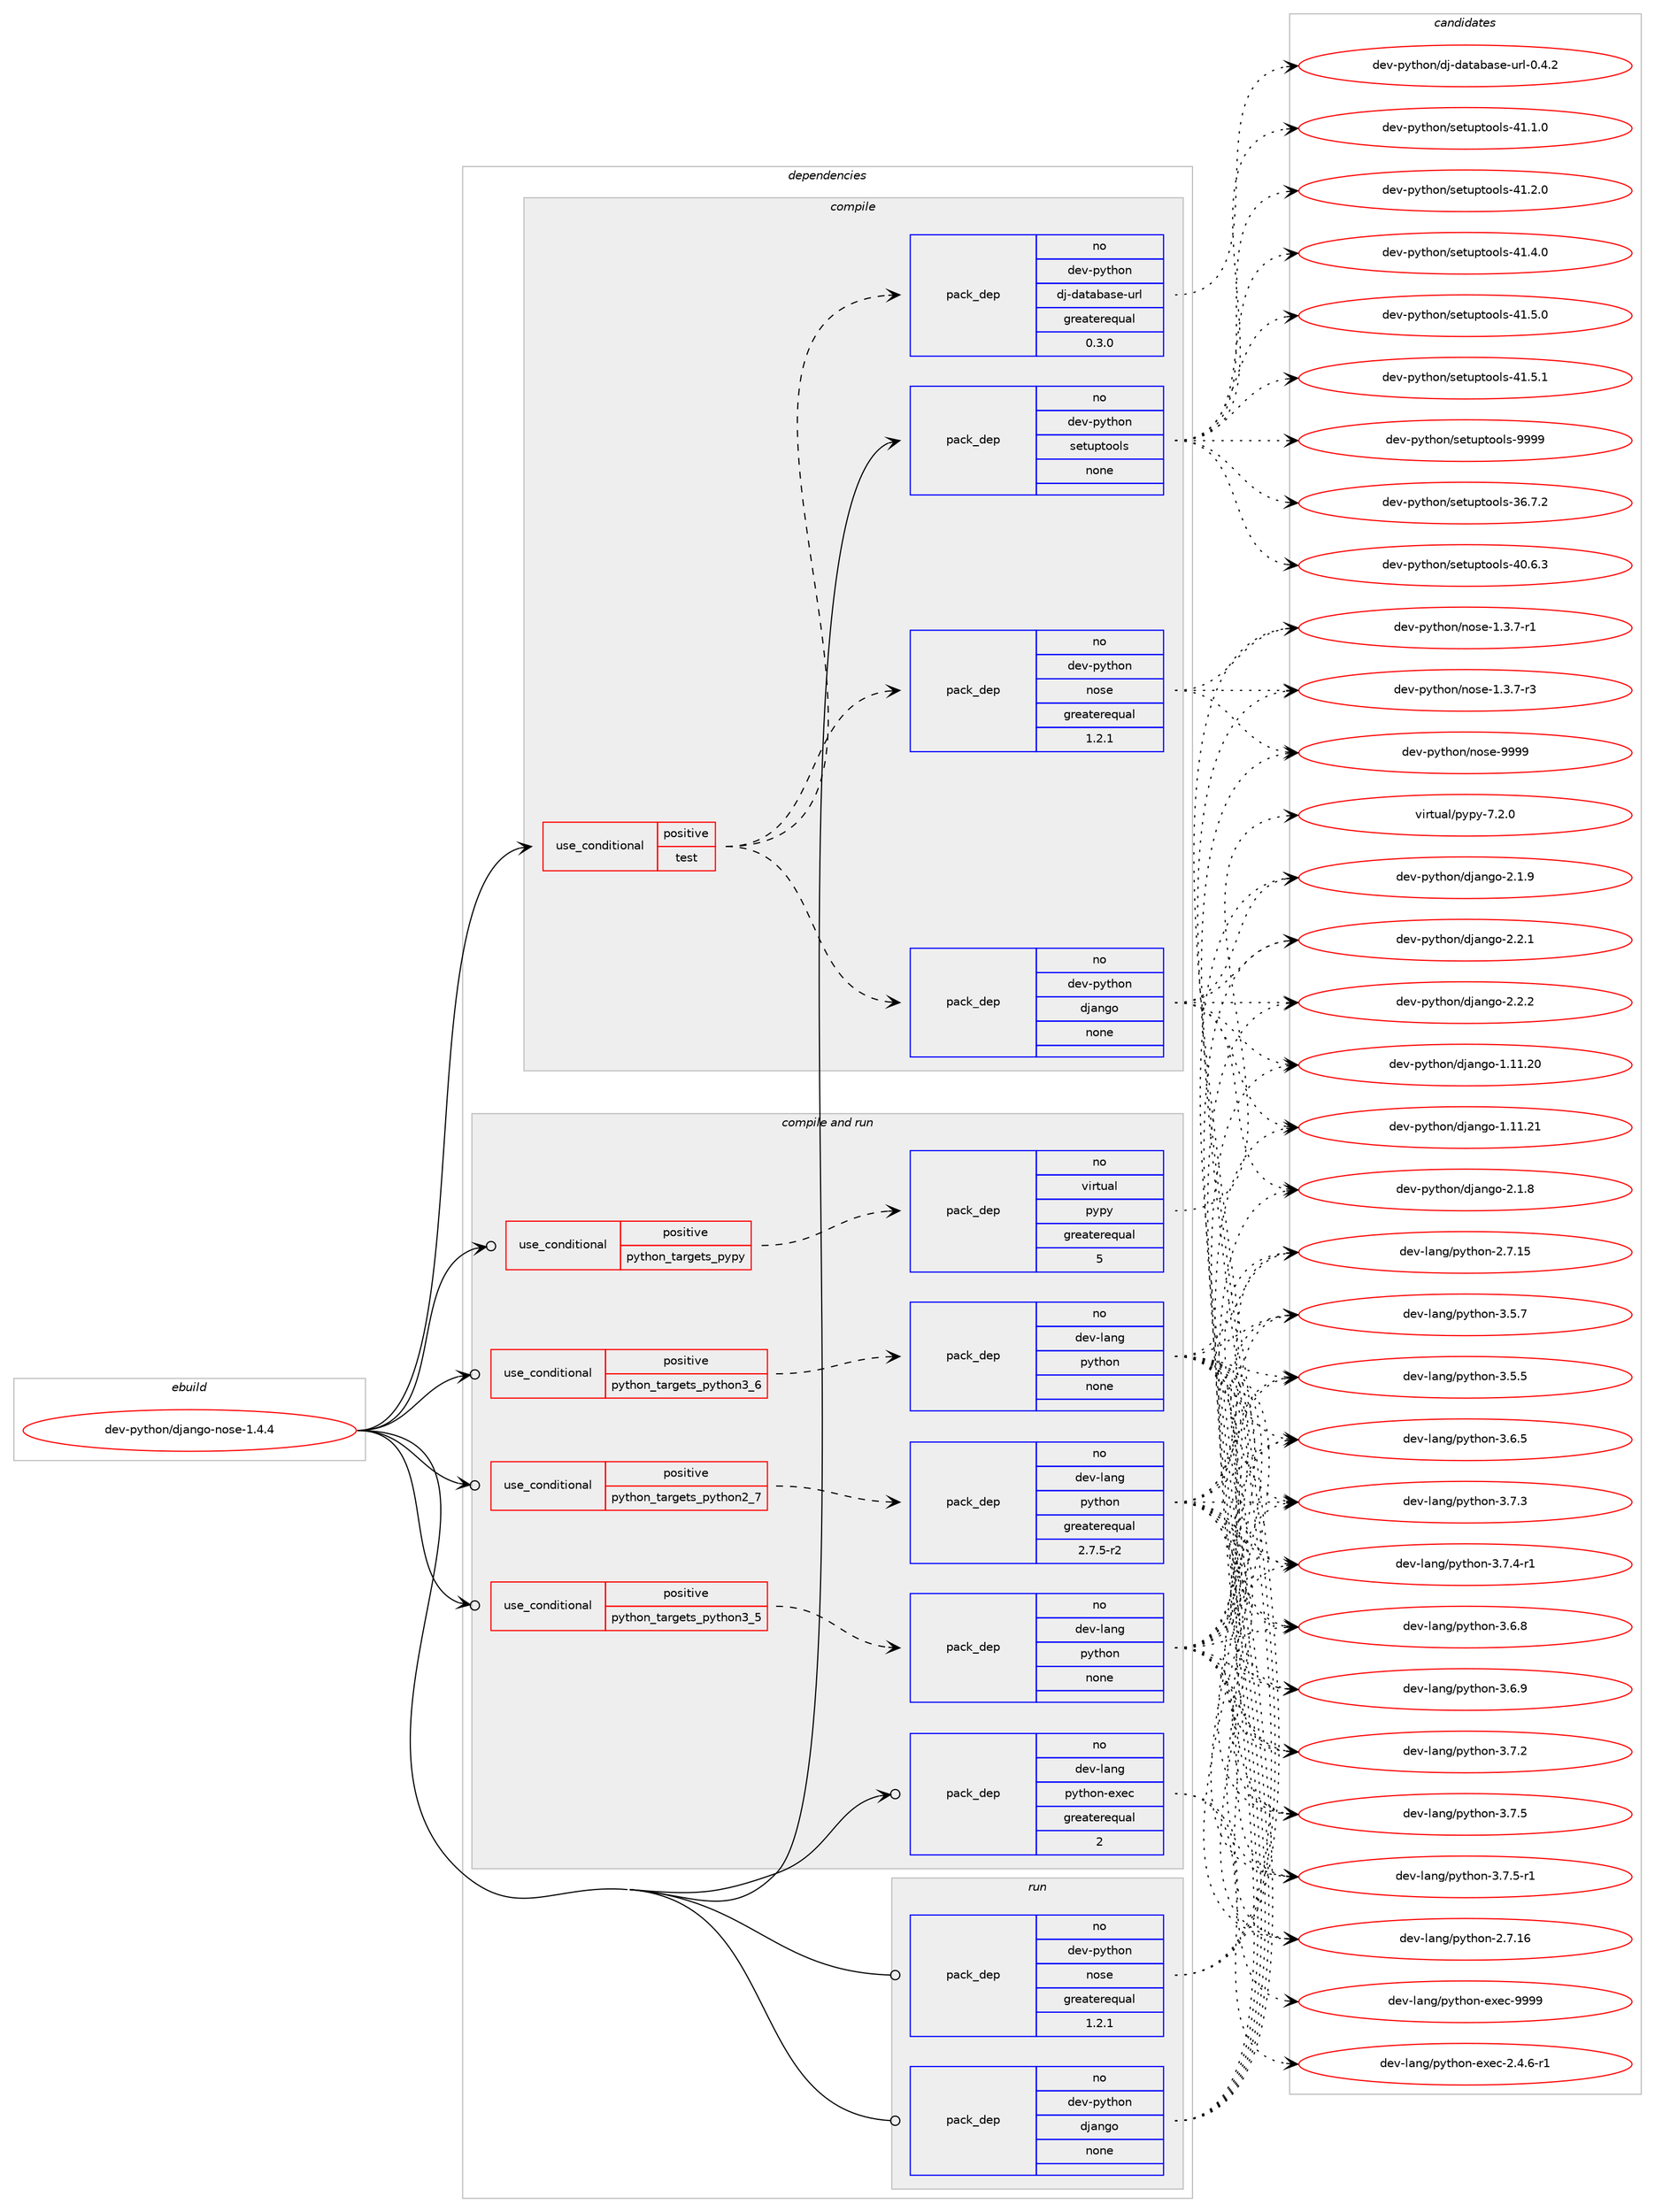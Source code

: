 digraph prolog {

# *************
# Graph options
# *************

newrank=true;
concentrate=true;
compound=true;
graph [rankdir=LR,fontname=Helvetica,fontsize=10,ranksep=1.5];#, ranksep=2.5, nodesep=0.2];
edge  [arrowhead=vee];
node  [fontname=Helvetica,fontsize=10];

# **********
# The ebuild
# **********

subgraph cluster_leftcol {
color=gray;
rank=same;
label=<<i>ebuild</i>>;
id [label="dev-python/django-nose-1.4.4", color=red, width=4, href="../dev-python/django-nose-1.4.4.svg"];
}

# ****************
# The dependencies
# ****************

subgraph cluster_midcol {
color=gray;
label=<<i>dependencies</i>>;
subgraph cluster_compile {
fillcolor="#eeeeee";
style=filled;
label=<<i>compile</i>>;
subgraph cond138559 {
dependency601986 [label=<<TABLE BORDER="0" CELLBORDER="1" CELLSPACING="0" CELLPADDING="4"><TR><TD ROWSPAN="3" CELLPADDING="10">use_conditional</TD></TR><TR><TD>positive</TD></TR><TR><TD>test</TD></TR></TABLE>>, shape=none, color=red];
subgraph pack451633 {
dependency601987 [label=<<TABLE BORDER="0" CELLBORDER="1" CELLSPACING="0" CELLPADDING="4" WIDTH="220"><TR><TD ROWSPAN="6" CELLPADDING="30">pack_dep</TD></TR><TR><TD WIDTH="110">no</TD></TR><TR><TD>dev-python</TD></TR><TR><TD>nose</TD></TR><TR><TD>greaterequal</TD></TR><TR><TD>1.2.1</TD></TR></TABLE>>, shape=none, color=blue];
}
dependency601986:e -> dependency601987:w [weight=20,style="dashed",arrowhead="vee"];
subgraph pack451634 {
dependency601988 [label=<<TABLE BORDER="0" CELLBORDER="1" CELLSPACING="0" CELLPADDING="4" WIDTH="220"><TR><TD ROWSPAN="6" CELLPADDING="30">pack_dep</TD></TR><TR><TD WIDTH="110">no</TD></TR><TR><TD>dev-python</TD></TR><TR><TD>django</TD></TR><TR><TD>none</TD></TR><TR><TD></TD></TR></TABLE>>, shape=none, color=blue];
}
dependency601986:e -> dependency601988:w [weight=20,style="dashed",arrowhead="vee"];
subgraph pack451635 {
dependency601989 [label=<<TABLE BORDER="0" CELLBORDER="1" CELLSPACING="0" CELLPADDING="4" WIDTH="220"><TR><TD ROWSPAN="6" CELLPADDING="30">pack_dep</TD></TR><TR><TD WIDTH="110">no</TD></TR><TR><TD>dev-python</TD></TR><TR><TD>dj-database-url</TD></TR><TR><TD>greaterequal</TD></TR><TR><TD>0.3.0</TD></TR></TABLE>>, shape=none, color=blue];
}
dependency601986:e -> dependency601989:w [weight=20,style="dashed",arrowhead="vee"];
}
id:e -> dependency601986:w [weight=20,style="solid",arrowhead="vee"];
subgraph pack451636 {
dependency601990 [label=<<TABLE BORDER="0" CELLBORDER="1" CELLSPACING="0" CELLPADDING="4" WIDTH="220"><TR><TD ROWSPAN="6" CELLPADDING="30">pack_dep</TD></TR><TR><TD WIDTH="110">no</TD></TR><TR><TD>dev-python</TD></TR><TR><TD>setuptools</TD></TR><TR><TD>none</TD></TR><TR><TD></TD></TR></TABLE>>, shape=none, color=blue];
}
id:e -> dependency601990:w [weight=20,style="solid",arrowhead="vee"];
}
subgraph cluster_compileandrun {
fillcolor="#eeeeee";
style=filled;
label=<<i>compile and run</i>>;
subgraph cond138560 {
dependency601991 [label=<<TABLE BORDER="0" CELLBORDER="1" CELLSPACING="0" CELLPADDING="4"><TR><TD ROWSPAN="3" CELLPADDING="10">use_conditional</TD></TR><TR><TD>positive</TD></TR><TR><TD>python_targets_pypy</TD></TR></TABLE>>, shape=none, color=red];
subgraph pack451637 {
dependency601992 [label=<<TABLE BORDER="0" CELLBORDER="1" CELLSPACING="0" CELLPADDING="4" WIDTH="220"><TR><TD ROWSPAN="6" CELLPADDING="30">pack_dep</TD></TR><TR><TD WIDTH="110">no</TD></TR><TR><TD>virtual</TD></TR><TR><TD>pypy</TD></TR><TR><TD>greaterequal</TD></TR><TR><TD>5</TD></TR></TABLE>>, shape=none, color=blue];
}
dependency601991:e -> dependency601992:w [weight=20,style="dashed",arrowhead="vee"];
}
id:e -> dependency601991:w [weight=20,style="solid",arrowhead="odotvee"];
subgraph cond138561 {
dependency601993 [label=<<TABLE BORDER="0" CELLBORDER="1" CELLSPACING="0" CELLPADDING="4"><TR><TD ROWSPAN="3" CELLPADDING="10">use_conditional</TD></TR><TR><TD>positive</TD></TR><TR><TD>python_targets_python2_7</TD></TR></TABLE>>, shape=none, color=red];
subgraph pack451638 {
dependency601994 [label=<<TABLE BORDER="0" CELLBORDER="1" CELLSPACING="0" CELLPADDING="4" WIDTH="220"><TR><TD ROWSPAN="6" CELLPADDING="30">pack_dep</TD></TR><TR><TD WIDTH="110">no</TD></TR><TR><TD>dev-lang</TD></TR><TR><TD>python</TD></TR><TR><TD>greaterequal</TD></TR><TR><TD>2.7.5-r2</TD></TR></TABLE>>, shape=none, color=blue];
}
dependency601993:e -> dependency601994:w [weight=20,style="dashed",arrowhead="vee"];
}
id:e -> dependency601993:w [weight=20,style="solid",arrowhead="odotvee"];
subgraph cond138562 {
dependency601995 [label=<<TABLE BORDER="0" CELLBORDER="1" CELLSPACING="0" CELLPADDING="4"><TR><TD ROWSPAN="3" CELLPADDING="10">use_conditional</TD></TR><TR><TD>positive</TD></TR><TR><TD>python_targets_python3_5</TD></TR></TABLE>>, shape=none, color=red];
subgraph pack451639 {
dependency601996 [label=<<TABLE BORDER="0" CELLBORDER="1" CELLSPACING="0" CELLPADDING="4" WIDTH="220"><TR><TD ROWSPAN="6" CELLPADDING="30">pack_dep</TD></TR><TR><TD WIDTH="110">no</TD></TR><TR><TD>dev-lang</TD></TR><TR><TD>python</TD></TR><TR><TD>none</TD></TR><TR><TD></TD></TR></TABLE>>, shape=none, color=blue];
}
dependency601995:e -> dependency601996:w [weight=20,style="dashed",arrowhead="vee"];
}
id:e -> dependency601995:w [weight=20,style="solid",arrowhead="odotvee"];
subgraph cond138563 {
dependency601997 [label=<<TABLE BORDER="0" CELLBORDER="1" CELLSPACING="0" CELLPADDING="4"><TR><TD ROWSPAN="3" CELLPADDING="10">use_conditional</TD></TR><TR><TD>positive</TD></TR><TR><TD>python_targets_python3_6</TD></TR></TABLE>>, shape=none, color=red];
subgraph pack451640 {
dependency601998 [label=<<TABLE BORDER="0" CELLBORDER="1" CELLSPACING="0" CELLPADDING="4" WIDTH="220"><TR><TD ROWSPAN="6" CELLPADDING="30">pack_dep</TD></TR><TR><TD WIDTH="110">no</TD></TR><TR><TD>dev-lang</TD></TR><TR><TD>python</TD></TR><TR><TD>none</TD></TR><TR><TD></TD></TR></TABLE>>, shape=none, color=blue];
}
dependency601997:e -> dependency601998:w [weight=20,style="dashed",arrowhead="vee"];
}
id:e -> dependency601997:w [weight=20,style="solid",arrowhead="odotvee"];
subgraph pack451641 {
dependency601999 [label=<<TABLE BORDER="0" CELLBORDER="1" CELLSPACING="0" CELLPADDING="4" WIDTH="220"><TR><TD ROWSPAN="6" CELLPADDING="30">pack_dep</TD></TR><TR><TD WIDTH="110">no</TD></TR><TR><TD>dev-lang</TD></TR><TR><TD>python-exec</TD></TR><TR><TD>greaterequal</TD></TR><TR><TD>2</TD></TR></TABLE>>, shape=none, color=blue];
}
id:e -> dependency601999:w [weight=20,style="solid",arrowhead="odotvee"];
}
subgraph cluster_run {
fillcolor="#eeeeee";
style=filled;
label=<<i>run</i>>;
subgraph pack451642 {
dependency602000 [label=<<TABLE BORDER="0" CELLBORDER="1" CELLSPACING="0" CELLPADDING="4" WIDTH="220"><TR><TD ROWSPAN="6" CELLPADDING="30">pack_dep</TD></TR><TR><TD WIDTH="110">no</TD></TR><TR><TD>dev-python</TD></TR><TR><TD>django</TD></TR><TR><TD>none</TD></TR><TR><TD></TD></TR></TABLE>>, shape=none, color=blue];
}
id:e -> dependency602000:w [weight=20,style="solid",arrowhead="odot"];
subgraph pack451643 {
dependency602001 [label=<<TABLE BORDER="0" CELLBORDER="1" CELLSPACING="0" CELLPADDING="4" WIDTH="220"><TR><TD ROWSPAN="6" CELLPADDING="30">pack_dep</TD></TR><TR><TD WIDTH="110">no</TD></TR><TR><TD>dev-python</TD></TR><TR><TD>nose</TD></TR><TR><TD>greaterequal</TD></TR><TR><TD>1.2.1</TD></TR></TABLE>>, shape=none, color=blue];
}
id:e -> dependency602001:w [weight=20,style="solid",arrowhead="odot"];
}
}

# **************
# The candidates
# **************

subgraph cluster_choices {
rank=same;
color=gray;
label=<<i>candidates</i>>;

subgraph choice451633 {
color=black;
nodesep=1;
choice10010111845112121116104111110471101111151014549465146554511449 [label="dev-python/nose-1.3.7-r1", color=red, width=4,href="../dev-python/nose-1.3.7-r1.svg"];
choice10010111845112121116104111110471101111151014549465146554511451 [label="dev-python/nose-1.3.7-r3", color=red, width=4,href="../dev-python/nose-1.3.7-r3.svg"];
choice10010111845112121116104111110471101111151014557575757 [label="dev-python/nose-9999", color=red, width=4,href="../dev-python/nose-9999.svg"];
dependency601987:e -> choice10010111845112121116104111110471101111151014549465146554511449:w [style=dotted,weight="100"];
dependency601987:e -> choice10010111845112121116104111110471101111151014549465146554511451:w [style=dotted,weight="100"];
dependency601987:e -> choice10010111845112121116104111110471101111151014557575757:w [style=dotted,weight="100"];
}
subgraph choice451634 {
color=black;
nodesep=1;
choice1001011184511212111610411111047100106971101031114549464949465048 [label="dev-python/django-1.11.20", color=red, width=4,href="../dev-python/django-1.11.20.svg"];
choice1001011184511212111610411111047100106971101031114549464949465049 [label="dev-python/django-1.11.21", color=red, width=4,href="../dev-python/django-1.11.21.svg"];
choice100101118451121211161041111104710010697110103111455046494656 [label="dev-python/django-2.1.8", color=red, width=4,href="../dev-python/django-2.1.8.svg"];
choice100101118451121211161041111104710010697110103111455046494657 [label="dev-python/django-2.1.9", color=red, width=4,href="../dev-python/django-2.1.9.svg"];
choice100101118451121211161041111104710010697110103111455046504649 [label="dev-python/django-2.2.1", color=red, width=4,href="../dev-python/django-2.2.1.svg"];
choice100101118451121211161041111104710010697110103111455046504650 [label="dev-python/django-2.2.2", color=red, width=4,href="../dev-python/django-2.2.2.svg"];
dependency601988:e -> choice1001011184511212111610411111047100106971101031114549464949465048:w [style=dotted,weight="100"];
dependency601988:e -> choice1001011184511212111610411111047100106971101031114549464949465049:w [style=dotted,weight="100"];
dependency601988:e -> choice100101118451121211161041111104710010697110103111455046494656:w [style=dotted,weight="100"];
dependency601988:e -> choice100101118451121211161041111104710010697110103111455046494657:w [style=dotted,weight="100"];
dependency601988:e -> choice100101118451121211161041111104710010697110103111455046504649:w [style=dotted,weight="100"];
dependency601988:e -> choice100101118451121211161041111104710010697110103111455046504650:w [style=dotted,weight="100"];
}
subgraph choice451635 {
color=black;
nodesep=1;
choice1001011184511212111610411111047100106451009711697989711510145117114108454846524650 [label="dev-python/dj-database-url-0.4.2", color=red, width=4,href="../dev-python/dj-database-url-0.4.2.svg"];
dependency601989:e -> choice1001011184511212111610411111047100106451009711697989711510145117114108454846524650:w [style=dotted,weight="100"];
}
subgraph choice451636 {
color=black;
nodesep=1;
choice100101118451121211161041111104711510111611711211611111110811545515446554650 [label="dev-python/setuptools-36.7.2", color=red, width=4,href="../dev-python/setuptools-36.7.2.svg"];
choice100101118451121211161041111104711510111611711211611111110811545524846544651 [label="dev-python/setuptools-40.6.3", color=red, width=4,href="../dev-python/setuptools-40.6.3.svg"];
choice100101118451121211161041111104711510111611711211611111110811545524946494648 [label="dev-python/setuptools-41.1.0", color=red, width=4,href="../dev-python/setuptools-41.1.0.svg"];
choice100101118451121211161041111104711510111611711211611111110811545524946504648 [label="dev-python/setuptools-41.2.0", color=red, width=4,href="../dev-python/setuptools-41.2.0.svg"];
choice100101118451121211161041111104711510111611711211611111110811545524946524648 [label="dev-python/setuptools-41.4.0", color=red, width=4,href="../dev-python/setuptools-41.4.0.svg"];
choice100101118451121211161041111104711510111611711211611111110811545524946534648 [label="dev-python/setuptools-41.5.0", color=red, width=4,href="../dev-python/setuptools-41.5.0.svg"];
choice100101118451121211161041111104711510111611711211611111110811545524946534649 [label="dev-python/setuptools-41.5.1", color=red, width=4,href="../dev-python/setuptools-41.5.1.svg"];
choice10010111845112121116104111110471151011161171121161111111081154557575757 [label="dev-python/setuptools-9999", color=red, width=4,href="../dev-python/setuptools-9999.svg"];
dependency601990:e -> choice100101118451121211161041111104711510111611711211611111110811545515446554650:w [style=dotted,weight="100"];
dependency601990:e -> choice100101118451121211161041111104711510111611711211611111110811545524846544651:w [style=dotted,weight="100"];
dependency601990:e -> choice100101118451121211161041111104711510111611711211611111110811545524946494648:w [style=dotted,weight="100"];
dependency601990:e -> choice100101118451121211161041111104711510111611711211611111110811545524946504648:w [style=dotted,weight="100"];
dependency601990:e -> choice100101118451121211161041111104711510111611711211611111110811545524946524648:w [style=dotted,weight="100"];
dependency601990:e -> choice100101118451121211161041111104711510111611711211611111110811545524946534648:w [style=dotted,weight="100"];
dependency601990:e -> choice100101118451121211161041111104711510111611711211611111110811545524946534649:w [style=dotted,weight="100"];
dependency601990:e -> choice10010111845112121116104111110471151011161171121161111111081154557575757:w [style=dotted,weight="100"];
}
subgraph choice451637 {
color=black;
nodesep=1;
choice1181051141161179710847112121112121455546504648 [label="virtual/pypy-7.2.0", color=red, width=4,href="../virtual/pypy-7.2.0.svg"];
dependency601992:e -> choice1181051141161179710847112121112121455546504648:w [style=dotted,weight="100"];
}
subgraph choice451638 {
color=black;
nodesep=1;
choice10010111845108971101034711212111610411111045504655464953 [label="dev-lang/python-2.7.15", color=red, width=4,href="../dev-lang/python-2.7.15.svg"];
choice10010111845108971101034711212111610411111045504655464954 [label="dev-lang/python-2.7.16", color=red, width=4,href="../dev-lang/python-2.7.16.svg"];
choice100101118451089711010347112121116104111110455146534653 [label="dev-lang/python-3.5.5", color=red, width=4,href="../dev-lang/python-3.5.5.svg"];
choice100101118451089711010347112121116104111110455146534655 [label="dev-lang/python-3.5.7", color=red, width=4,href="../dev-lang/python-3.5.7.svg"];
choice100101118451089711010347112121116104111110455146544653 [label="dev-lang/python-3.6.5", color=red, width=4,href="../dev-lang/python-3.6.5.svg"];
choice100101118451089711010347112121116104111110455146544656 [label="dev-lang/python-3.6.8", color=red, width=4,href="../dev-lang/python-3.6.8.svg"];
choice100101118451089711010347112121116104111110455146544657 [label="dev-lang/python-3.6.9", color=red, width=4,href="../dev-lang/python-3.6.9.svg"];
choice100101118451089711010347112121116104111110455146554650 [label="dev-lang/python-3.7.2", color=red, width=4,href="../dev-lang/python-3.7.2.svg"];
choice100101118451089711010347112121116104111110455146554651 [label="dev-lang/python-3.7.3", color=red, width=4,href="../dev-lang/python-3.7.3.svg"];
choice1001011184510897110103471121211161041111104551465546524511449 [label="dev-lang/python-3.7.4-r1", color=red, width=4,href="../dev-lang/python-3.7.4-r1.svg"];
choice100101118451089711010347112121116104111110455146554653 [label="dev-lang/python-3.7.5", color=red, width=4,href="../dev-lang/python-3.7.5.svg"];
choice1001011184510897110103471121211161041111104551465546534511449 [label="dev-lang/python-3.7.5-r1", color=red, width=4,href="../dev-lang/python-3.7.5-r1.svg"];
dependency601994:e -> choice10010111845108971101034711212111610411111045504655464953:w [style=dotted,weight="100"];
dependency601994:e -> choice10010111845108971101034711212111610411111045504655464954:w [style=dotted,weight="100"];
dependency601994:e -> choice100101118451089711010347112121116104111110455146534653:w [style=dotted,weight="100"];
dependency601994:e -> choice100101118451089711010347112121116104111110455146534655:w [style=dotted,weight="100"];
dependency601994:e -> choice100101118451089711010347112121116104111110455146544653:w [style=dotted,weight="100"];
dependency601994:e -> choice100101118451089711010347112121116104111110455146544656:w [style=dotted,weight="100"];
dependency601994:e -> choice100101118451089711010347112121116104111110455146544657:w [style=dotted,weight="100"];
dependency601994:e -> choice100101118451089711010347112121116104111110455146554650:w [style=dotted,weight="100"];
dependency601994:e -> choice100101118451089711010347112121116104111110455146554651:w [style=dotted,weight="100"];
dependency601994:e -> choice1001011184510897110103471121211161041111104551465546524511449:w [style=dotted,weight="100"];
dependency601994:e -> choice100101118451089711010347112121116104111110455146554653:w [style=dotted,weight="100"];
dependency601994:e -> choice1001011184510897110103471121211161041111104551465546534511449:w [style=dotted,weight="100"];
}
subgraph choice451639 {
color=black;
nodesep=1;
choice10010111845108971101034711212111610411111045504655464953 [label="dev-lang/python-2.7.15", color=red, width=4,href="../dev-lang/python-2.7.15.svg"];
choice10010111845108971101034711212111610411111045504655464954 [label="dev-lang/python-2.7.16", color=red, width=4,href="../dev-lang/python-2.7.16.svg"];
choice100101118451089711010347112121116104111110455146534653 [label="dev-lang/python-3.5.5", color=red, width=4,href="../dev-lang/python-3.5.5.svg"];
choice100101118451089711010347112121116104111110455146534655 [label="dev-lang/python-3.5.7", color=red, width=4,href="../dev-lang/python-3.5.7.svg"];
choice100101118451089711010347112121116104111110455146544653 [label="dev-lang/python-3.6.5", color=red, width=4,href="../dev-lang/python-3.6.5.svg"];
choice100101118451089711010347112121116104111110455146544656 [label="dev-lang/python-3.6.8", color=red, width=4,href="../dev-lang/python-3.6.8.svg"];
choice100101118451089711010347112121116104111110455146544657 [label="dev-lang/python-3.6.9", color=red, width=4,href="../dev-lang/python-3.6.9.svg"];
choice100101118451089711010347112121116104111110455146554650 [label="dev-lang/python-3.7.2", color=red, width=4,href="../dev-lang/python-3.7.2.svg"];
choice100101118451089711010347112121116104111110455146554651 [label="dev-lang/python-3.7.3", color=red, width=4,href="../dev-lang/python-3.7.3.svg"];
choice1001011184510897110103471121211161041111104551465546524511449 [label="dev-lang/python-3.7.4-r1", color=red, width=4,href="../dev-lang/python-3.7.4-r1.svg"];
choice100101118451089711010347112121116104111110455146554653 [label="dev-lang/python-3.7.5", color=red, width=4,href="../dev-lang/python-3.7.5.svg"];
choice1001011184510897110103471121211161041111104551465546534511449 [label="dev-lang/python-3.7.5-r1", color=red, width=4,href="../dev-lang/python-3.7.5-r1.svg"];
dependency601996:e -> choice10010111845108971101034711212111610411111045504655464953:w [style=dotted,weight="100"];
dependency601996:e -> choice10010111845108971101034711212111610411111045504655464954:w [style=dotted,weight="100"];
dependency601996:e -> choice100101118451089711010347112121116104111110455146534653:w [style=dotted,weight="100"];
dependency601996:e -> choice100101118451089711010347112121116104111110455146534655:w [style=dotted,weight="100"];
dependency601996:e -> choice100101118451089711010347112121116104111110455146544653:w [style=dotted,weight="100"];
dependency601996:e -> choice100101118451089711010347112121116104111110455146544656:w [style=dotted,weight="100"];
dependency601996:e -> choice100101118451089711010347112121116104111110455146544657:w [style=dotted,weight="100"];
dependency601996:e -> choice100101118451089711010347112121116104111110455146554650:w [style=dotted,weight="100"];
dependency601996:e -> choice100101118451089711010347112121116104111110455146554651:w [style=dotted,weight="100"];
dependency601996:e -> choice1001011184510897110103471121211161041111104551465546524511449:w [style=dotted,weight="100"];
dependency601996:e -> choice100101118451089711010347112121116104111110455146554653:w [style=dotted,weight="100"];
dependency601996:e -> choice1001011184510897110103471121211161041111104551465546534511449:w [style=dotted,weight="100"];
}
subgraph choice451640 {
color=black;
nodesep=1;
choice10010111845108971101034711212111610411111045504655464953 [label="dev-lang/python-2.7.15", color=red, width=4,href="../dev-lang/python-2.7.15.svg"];
choice10010111845108971101034711212111610411111045504655464954 [label="dev-lang/python-2.7.16", color=red, width=4,href="../dev-lang/python-2.7.16.svg"];
choice100101118451089711010347112121116104111110455146534653 [label="dev-lang/python-3.5.5", color=red, width=4,href="../dev-lang/python-3.5.5.svg"];
choice100101118451089711010347112121116104111110455146534655 [label="dev-lang/python-3.5.7", color=red, width=4,href="../dev-lang/python-3.5.7.svg"];
choice100101118451089711010347112121116104111110455146544653 [label="dev-lang/python-3.6.5", color=red, width=4,href="../dev-lang/python-3.6.5.svg"];
choice100101118451089711010347112121116104111110455146544656 [label="dev-lang/python-3.6.8", color=red, width=4,href="../dev-lang/python-3.6.8.svg"];
choice100101118451089711010347112121116104111110455146544657 [label="dev-lang/python-3.6.9", color=red, width=4,href="../dev-lang/python-3.6.9.svg"];
choice100101118451089711010347112121116104111110455146554650 [label="dev-lang/python-3.7.2", color=red, width=4,href="../dev-lang/python-3.7.2.svg"];
choice100101118451089711010347112121116104111110455146554651 [label="dev-lang/python-3.7.3", color=red, width=4,href="../dev-lang/python-3.7.3.svg"];
choice1001011184510897110103471121211161041111104551465546524511449 [label="dev-lang/python-3.7.4-r1", color=red, width=4,href="../dev-lang/python-3.7.4-r1.svg"];
choice100101118451089711010347112121116104111110455146554653 [label="dev-lang/python-3.7.5", color=red, width=4,href="../dev-lang/python-3.7.5.svg"];
choice1001011184510897110103471121211161041111104551465546534511449 [label="dev-lang/python-3.7.5-r1", color=red, width=4,href="../dev-lang/python-3.7.5-r1.svg"];
dependency601998:e -> choice10010111845108971101034711212111610411111045504655464953:w [style=dotted,weight="100"];
dependency601998:e -> choice10010111845108971101034711212111610411111045504655464954:w [style=dotted,weight="100"];
dependency601998:e -> choice100101118451089711010347112121116104111110455146534653:w [style=dotted,weight="100"];
dependency601998:e -> choice100101118451089711010347112121116104111110455146534655:w [style=dotted,weight="100"];
dependency601998:e -> choice100101118451089711010347112121116104111110455146544653:w [style=dotted,weight="100"];
dependency601998:e -> choice100101118451089711010347112121116104111110455146544656:w [style=dotted,weight="100"];
dependency601998:e -> choice100101118451089711010347112121116104111110455146544657:w [style=dotted,weight="100"];
dependency601998:e -> choice100101118451089711010347112121116104111110455146554650:w [style=dotted,weight="100"];
dependency601998:e -> choice100101118451089711010347112121116104111110455146554651:w [style=dotted,weight="100"];
dependency601998:e -> choice1001011184510897110103471121211161041111104551465546524511449:w [style=dotted,weight="100"];
dependency601998:e -> choice100101118451089711010347112121116104111110455146554653:w [style=dotted,weight="100"];
dependency601998:e -> choice1001011184510897110103471121211161041111104551465546534511449:w [style=dotted,weight="100"];
}
subgraph choice451641 {
color=black;
nodesep=1;
choice10010111845108971101034711212111610411111045101120101994550465246544511449 [label="dev-lang/python-exec-2.4.6-r1", color=red, width=4,href="../dev-lang/python-exec-2.4.6-r1.svg"];
choice10010111845108971101034711212111610411111045101120101994557575757 [label="dev-lang/python-exec-9999", color=red, width=4,href="../dev-lang/python-exec-9999.svg"];
dependency601999:e -> choice10010111845108971101034711212111610411111045101120101994550465246544511449:w [style=dotted,weight="100"];
dependency601999:e -> choice10010111845108971101034711212111610411111045101120101994557575757:w [style=dotted,weight="100"];
}
subgraph choice451642 {
color=black;
nodesep=1;
choice1001011184511212111610411111047100106971101031114549464949465048 [label="dev-python/django-1.11.20", color=red, width=4,href="../dev-python/django-1.11.20.svg"];
choice1001011184511212111610411111047100106971101031114549464949465049 [label="dev-python/django-1.11.21", color=red, width=4,href="../dev-python/django-1.11.21.svg"];
choice100101118451121211161041111104710010697110103111455046494656 [label="dev-python/django-2.1.8", color=red, width=4,href="../dev-python/django-2.1.8.svg"];
choice100101118451121211161041111104710010697110103111455046494657 [label="dev-python/django-2.1.9", color=red, width=4,href="../dev-python/django-2.1.9.svg"];
choice100101118451121211161041111104710010697110103111455046504649 [label="dev-python/django-2.2.1", color=red, width=4,href="../dev-python/django-2.2.1.svg"];
choice100101118451121211161041111104710010697110103111455046504650 [label="dev-python/django-2.2.2", color=red, width=4,href="../dev-python/django-2.2.2.svg"];
dependency602000:e -> choice1001011184511212111610411111047100106971101031114549464949465048:w [style=dotted,weight="100"];
dependency602000:e -> choice1001011184511212111610411111047100106971101031114549464949465049:w [style=dotted,weight="100"];
dependency602000:e -> choice100101118451121211161041111104710010697110103111455046494656:w [style=dotted,weight="100"];
dependency602000:e -> choice100101118451121211161041111104710010697110103111455046494657:w [style=dotted,weight="100"];
dependency602000:e -> choice100101118451121211161041111104710010697110103111455046504649:w [style=dotted,weight="100"];
dependency602000:e -> choice100101118451121211161041111104710010697110103111455046504650:w [style=dotted,weight="100"];
}
subgraph choice451643 {
color=black;
nodesep=1;
choice10010111845112121116104111110471101111151014549465146554511449 [label="dev-python/nose-1.3.7-r1", color=red, width=4,href="../dev-python/nose-1.3.7-r1.svg"];
choice10010111845112121116104111110471101111151014549465146554511451 [label="dev-python/nose-1.3.7-r3", color=red, width=4,href="../dev-python/nose-1.3.7-r3.svg"];
choice10010111845112121116104111110471101111151014557575757 [label="dev-python/nose-9999", color=red, width=4,href="../dev-python/nose-9999.svg"];
dependency602001:e -> choice10010111845112121116104111110471101111151014549465146554511449:w [style=dotted,weight="100"];
dependency602001:e -> choice10010111845112121116104111110471101111151014549465146554511451:w [style=dotted,weight="100"];
dependency602001:e -> choice10010111845112121116104111110471101111151014557575757:w [style=dotted,weight="100"];
}
}

}
